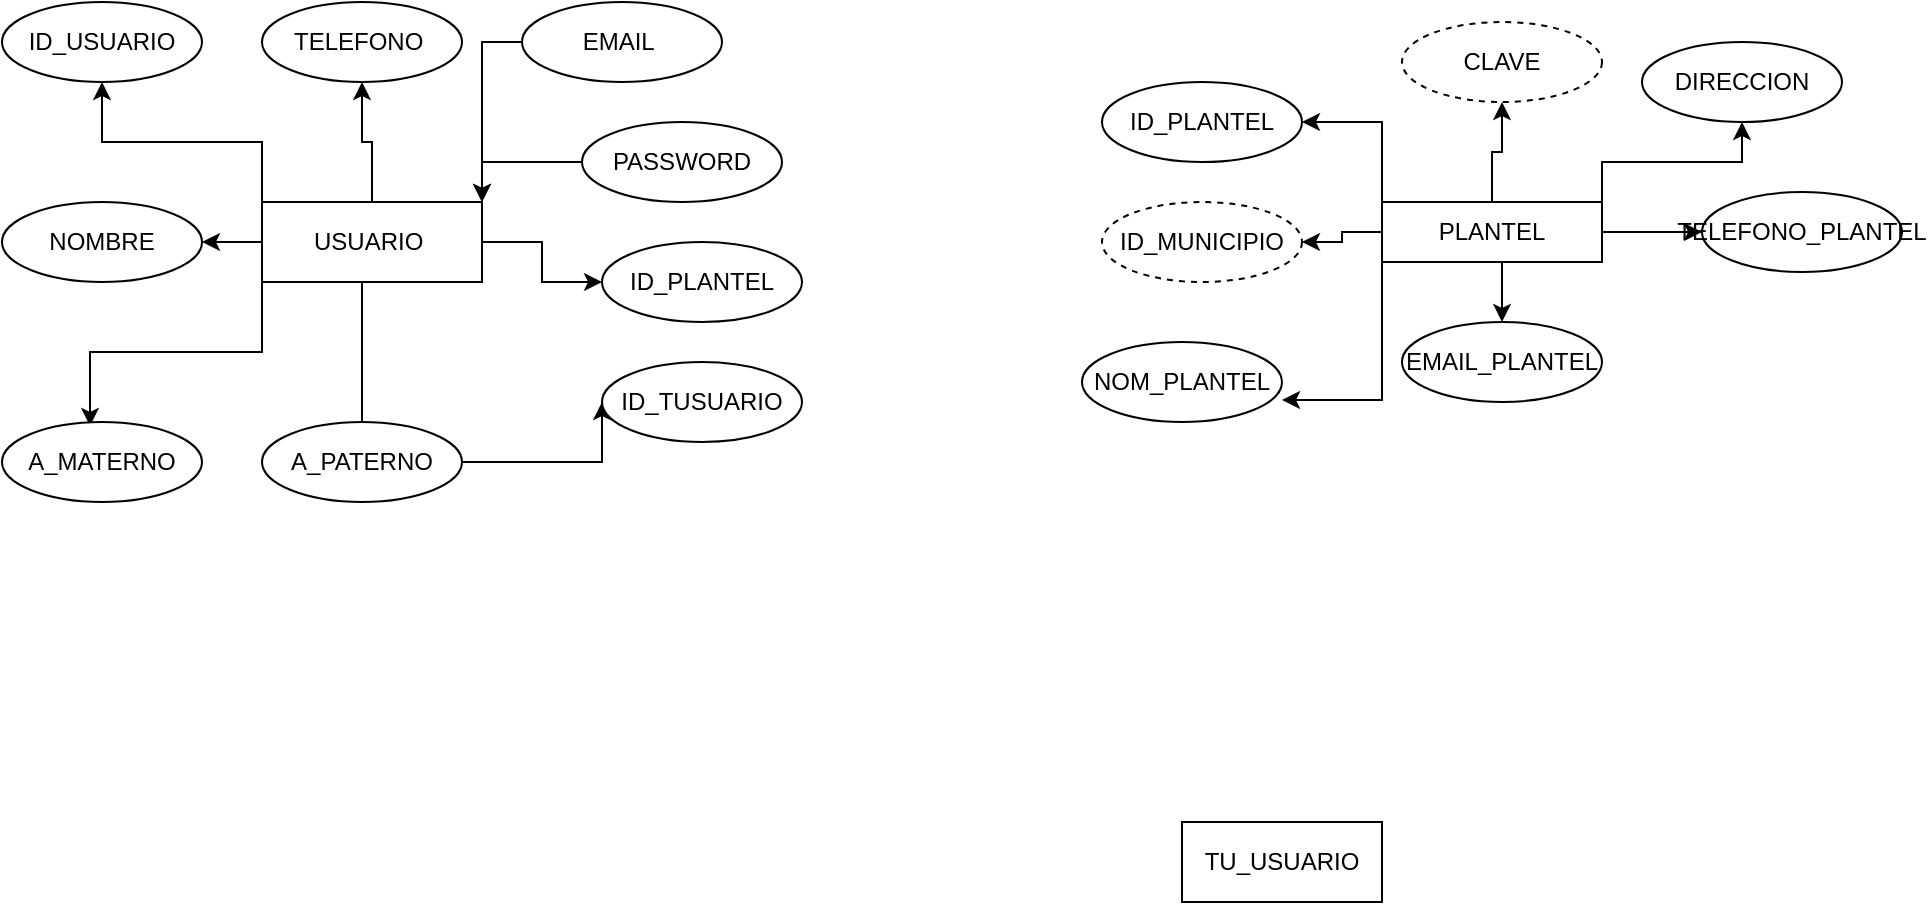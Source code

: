 <mxfile version="21.0.10" type="github">
  <diagram name="Página-1" id="hpnTDh2bMaopZNx7wuCb">
    <mxGraphModel dx="740" dy="699" grid="1" gridSize="10" guides="1" tooltips="1" connect="1" arrows="1" fold="1" page="1" pageScale="1" pageWidth="827" pageHeight="1169" math="0" shadow="0">
      <root>
        <mxCell id="0" />
        <mxCell id="1" parent="0" />
        <mxCell id="9I1INDpwfXQejEhpepl7-21" style="edgeStyle=orthogonalEdgeStyle;rounded=0;orthogonalLoop=1;jettySize=auto;html=1;exitX=0.5;exitY=1;exitDx=0;exitDy=0;entryX=0;entryY=0.5;entryDx=0;entryDy=0;" edge="1" parent="1" source="9I1INDpwfXQejEhpepl7-4" target="9I1INDpwfXQejEhpepl7-15">
          <mxGeometry relative="1" as="geometry">
            <mxPoint x="490" y="470" as="targetPoint" />
            <Array as="points">
              <mxPoint x="380" y="400" />
              <mxPoint x="380" y="490" />
              <mxPoint x="500" y="490" />
            </Array>
          </mxGeometry>
        </mxCell>
        <mxCell id="9I1INDpwfXQejEhpepl7-24" style="edgeStyle=orthogonalEdgeStyle;rounded=0;orthogonalLoop=1;jettySize=auto;html=1;exitX=0;exitY=1;exitDx=0;exitDy=0;entryX=0.44;entryY=0.05;entryDx=0;entryDy=0;entryPerimeter=0;" edge="1" parent="1" source="9I1INDpwfXQejEhpepl7-4" target="9I1INDpwfXQejEhpepl7-10">
          <mxGeometry relative="1" as="geometry" />
        </mxCell>
        <mxCell id="9I1INDpwfXQejEhpepl7-25" style="edgeStyle=orthogonalEdgeStyle;rounded=0;orthogonalLoop=1;jettySize=auto;html=1;entryX=1;entryY=0.5;entryDx=0;entryDy=0;" edge="1" parent="1" source="9I1INDpwfXQejEhpepl7-4" target="9I1INDpwfXQejEhpepl7-23">
          <mxGeometry relative="1" as="geometry" />
        </mxCell>
        <mxCell id="9I1INDpwfXQejEhpepl7-27" style="edgeStyle=orthogonalEdgeStyle;rounded=0;orthogonalLoop=1;jettySize=auto;html=1;exitX=0.5;exitY=0;exitDx=0;exitDy=0;entryX=0.5;entryY=1;entryDx=0;entryDy=0;" edge="1" parent="1" source="9I1INDpwfXQejEhpepl7-4" target="9I1INDpwfXQejEhpepl7-13">
          <mxGeometry relative="1" as="geometry" />
        </mxCell>
        <mxCell id="9I1INDpwfXQejEhpepl7-28" style="edgeStyle=orthogonalEdgeStyle;rounded=0;orthogonalLoop=1;jettySize=auto;html=1;exitX=0;exitY=0;exitDx=0;exitDy=0;entryX=0.5;entryY=1;entryDx=0;entryDy=0;" edge="1" parent="1" source="9I1INDpwfXQejEhpepl7-4" target="9I1INDpwfXQejEhpepl7-12">
          <mxGeometry relative="1" as="geometry" />
        </mxCell>
        <mxCell id="9I1INDpwfXQejEhpepl7-29" value="" style="edgeStyle=orthogonalEdgeStyle;rounded=0;orthogonalLoop=1;jettySize=auto;html=1;" edge="1" parent="1" source="9I1INDpwfXQejEhpepl7-4" target="9I1INDpwfXQejEhpepl7-11">
          <mxGeometry relative="1" as="geometry" />
        </mxCell>
        <mxCell id="9I1INDpwfXQejEhpepl7-4" value="USUARIO&amp;nbsp;" style="whiteSpace=wrap;html=1;align=center;" vertex="1" parent="1">
          <mxGeometry x="330" y="360" width="110" height="40" as="geometry" />
        </mxCell>
        <mxCell id="9I1INDpwfXQejEhpepl7-30" style="edgeStyle=orthogonalEdgeStyle;rounded=0;orthogonalLoop=1;jettySize=auto;html=1;exitX=0;exitY=0.5;exitDx=0;exitDy=0;entryX=1;entryY=0;entryDx=0;entryDy=0;" edge="1" parent="1" source="9I1INDpwfXQejEhpepl7-7" target="9I1INDpwfXQejEhpepl7-4">
          <mxGeometry relative="1" as="geometry" />
        </mxCell>
        <mxCell id="9I1INDpwfXQejEhpepl7-7" value="PASSWORD" style="ellipse;whiteSpace=wrap;html=1;align=center;" vertex="1" parent="1">
          <mxGeometry x="490" y="320" width="100" height="40" as="geometry" />
        </mxCell>
        <mxCell id="9I1INDpwfXQejEhpepl7-10" value="A_MATERNO" style="ellipse;whiteSpace=wrap;html=1;align=center;" vertex="1" parent="1">
          <mxGeometry x="200" y="470" width="100" height="40" as="geometry" />
        </mxCell>
        <mxCell id="9I1INDpwfXQejEhpepl7-11" value="ID_PLANTEL" style="ellipse;whiteSpace=wrap;html=1;align=center;" vertex="1" parent="1">
          <mxGeometry x="500" y="380" width="100" height="40" as="geometry" />
        </mxCell>
        <mxCell id="9I1INDpwfXQejEhpepl7-12" value="ID_USUARIO" style="ellipse;whiteSpace=wrap;html=1;align=center;" vertex="1" parent="1">
          <mxGeometry x="200" y="260" width="100" height="40" as="geometry" />
        </mxCell>
        <mxCell id="9I1INDpwfXQejEhpepl7-13" value="TELEFONO&amp;nbsp;" style="ellipse;whiteSpace=wrap;html=1;align=center;" vertex="1" parent="1">
          <mxGeometry x="330" y="260" width="100" height="40" as="geometry" />
        </mxCell>
        <mxCell id="9I1INDpwfXQejEhpepl7-14" value="A_PATERNO" style="ellipse;whiteSpace=wrap;html=1;align=center;" vertex="1" parent="1">
          <mxGeometry x="330" y="470" width="100" height="40" as="geometry" />
        </mxCell>
        <mxCell id="9I1INDpwfXQejEhpepl7-15" value="ID_TUSUARIO" style="ellipse;whiteSpace=wrap;html=1;align=center;" vertex="1" parent="1">
          <mxGeometry x="500" y="440" width="100" height="40" as="geometry" />
        </mxCell>
        <mxCell id="9I1INDpwfXQejEhpepl7-31" style="edgeStyle=orthogonalEdgeStyle;rounded=0;orthogonalLoop=1;jettySize=auto;html=1;exitX=0;exitY=0.5;exitDx=0;exitDy=0;entryX=1;entryY=0;entryDx=0;entryDy=0;" edge="1" parent="1" source="9I1INDpwfXQejEhpepl7-16" target="9I1INDpwfXQejEhpepl7-4">
          <mxGeometry relative="1" as="geometry" />
        </mxCell>
        <mxCell id="9I1INDpwfXQejEhpepl7-16" value="EMAIL&amp;nbsp;" style="ellipse;whiteSpace=wrap;html=1;align=center;" vertex="1" parent="1">
          <mxGeometry x="460" y="260" width="100" height="40" as="geometry" />
        </mxCell>
        <mxCell id="9I1INDpwfXQejEhpepl7-23" value="NOMBRE" style="ellipse;whiteSpace=wrap;html=1;align=center;" vertex="1" parent="1">
          <mxGeometry x="200" y="360" width="100" height="40" as="geometry" />
        </mxCell>
        <mxCell id="9I1INDpwfXQejEhpepl7-37" style="edgeStyle=orthogonalEdgeStyle;rounded=0;orthogonalLoop=1;jettySize=auto;html=1;exitX=0;exitY=0;exitDx=0;exitDy=0;entryX=1;entryY=0.5;entryDx=0;entryDy=0;" edge="1" parent="1" source="9I1INDpwfXQejEhpepl7-32" target="9I1INDpwfXQejEhpepl7-36">
          <mxGeometry relative="1" as="geometry" />
        </mxCell>
        <mxCell id="9I1INDpwfXQejEhpepl7-39" style="edgeStyle=orthogonalEdgeStyle;rounded=0;orthogonalLoop=1;jettySize=auto;html=1;exitX=0;exitY=0.5;exitDx=0;exitDy=0;entryX=1;entryY=0.5;entryDx=0;entryDy=0;" edge="1" parent="1" source="9I1INDpwfXQejEhpepl7-32" target="9I1INDpwfXQejEhpepl7-38">
          <mxGeometry relative="1" as="geometry" />
        </mxCell>
        <mxCell id="9I1INDpwfXQejEhpepl7-44" style="edgeStyle=orthogonalEdgeStyle;rounded=0;orthogonalLoop=1;jettySize=auto;html=1;exitX=0;exitY=1;exitDx=0;exitDy=0;entryX=1;entryY=0.725;entryDx=0;entryDy=0;entryPerimeter=0;" edge="1" parent="1" source="9I1INDpwfXQejEhpepl7-32" target="9I1INDpwfXQejEhpepl7-35">
          <mxGeometry relative="1" as="geometry" />
        </mxCell>
        <mxCell id="9I1INDpwfXQejEhpepl7-45" style="edgeStyle=orthogonalEdgeStyle;rounded=0;orthogonalLoop=1;jettySize=auto;html=1;exitX=0.5;exitY=1;exitDx=0;exitDy=0;entryX=0.5;entryY=0;entryDx=0;entryDy=0;" edge="1" parent="1" source="9I1INDpwfXQejEhpepl7-32" target="9I1INDpwfXQejEhpepl7-34">
          <mxGeometry relative="1" as="geometry" />
        </mxCell>
        <mxCell id="9I1INDpwfXQejEhpepl7-47" style="edgeStyle=orthogonalEdgeStyle;rounded=0;orthogonalLoop=1;jettySize=auto;html=1;exitX=1;exitY=0.5;exitDx=0;exitDy=0;" edge="1" parent="1" source="9I1INDpwfXQejEhpepl7-32" target="9I1INDpwfXQejEhpepl7-46">
          <mxGeometry relative="1" as="geometry" />
        </mxCell>
        <mxCell id="9I1INDpwfXQejEhpepl7-49" style="edgeStyle=orthogonalEdgeStyle;rounded=0;orthogonalLoop=1;jettySize=auto;html=1;exitX=1;exitY=0.25;exitDx=0;exitDy=0;" edge="1" parent="1" source="9I1INDpwfXQejEhpepl7-32" target="9I1INDpwfXQejEhpepl7-48">
          <mxGeometry relative="1" as="geometry">
            <Array as="points">
              <mxPoint x="1000" y="340" />
              <mxPoint x="1070" y="340" />
            </Array>
          </mxGeometry>
        </mxCell>
        <mxCell id="9I1INDpwfXQejEhpepl7-51" style="edgeStyle=orthogonalEdgeStyle;rounded=0;orthogonalLoop=1;jettySize=auto;html=1;exitX=0.5;exitY=0;exitDx=0;exitDy=0;entryX=0.5;entryY=1;entryDx=0;entryDy=0;" edge="1" parent="1" source="9I1INDpwfXQejEhpepl7-32" target="9I1INDpwfXQejEhpepl7-50">
          <mxGeometry relative="1" as="geometry" />
        </mxCell>
        <mxCell id="9I1INDpwfXQejEhpepl7-32" value="PLANTEL" style="whiteSpace=wrap;html=1;align=center;" vertex="1" parent="1">
          <mxGeometry x="890" y="360" width="110" height="30" as="geometry" />
        </mxCell>
        <mxCell id="9I1INDpwfXQejEhpepl7-34" value="EMAIL_PLANTEL" style="ellipse;whiteSpace=wrap;html=1;align=center;" vertex="1" parent="1">
          <mxGeometry x="900" y="420" width="100" height="40" as="geometry" />
        </mxCell>
        <mxCell id="9I1INDpwfXQejEhpepl7-35" value="NOM_PLANTEL" style="ellipse;whiteSpace=wrap;html=1;align=center;" vertex="1" parent="1">
          <mxGeometry x="740" y="430" width="100" height="40" as="geometry" />
        </mxCell>
        <mxCell id="9I1INDpwfXQejEhpepl7-36" value="ID_PLANTEL" style="ellipse;whiteSpace=wrap;html=1;align=center;" vertex="1" parent="1">
          <mxGeometry x="750" y="300" width="100" height="40" as="geometry" />
        </mxCell>
        <mxCell id="9I1INDpwfXQejEhpepl7-38" value="ID_MUNICIPIO" style="ellipse;whiteSpace=wrap;html=1;align=center;dashed=1;" vertex="1" parent="1">
          <mxGeometry x="750" y="360" width="100" height="40" as="geometry" />
        </mxCell>
        <mxCell id="9I1INDpwfXQejEhpepl7-46" value="TELEFONO_PLANTEL" style="ellipse;whiteSpace=wrap;html=1;align=center;" vertex="1" parent="1">
          <mxGeometry x="1050" y="355" width="100" height="40" as="geometry" />
        </mxCell>
        <mxCell id="9I1INDpwfXQejEhpepl7-48" value="DIRECCION" style="ellipse;whiteSpace=wrap;html=1;align=center;" vertex="1" parent="1">
          <mxGeometry x="1020" y="280" width="100" height="40" as="geometry" />
        </mxCell>
        <mxCell id="9I1INDpwfXQejEhpepl7-50" value="CLAVE" style="ellipse;whiteSpace=wrap;html=1;align=center;dashed=1;" vertex="1" parent="1">
          <mxGeometry x="900" y="270" width="100" height="40" as="geometry" />
        </mxCell>
        <mxCell id="9I1INDpwfXQejEhpepl7-52" value="TU_USUARIO" style="whiteSpace=wrap;html=1;align=center;" vertex="1" parent="1">
          <mxGeometry x="790" y="670" width="100" height="40" as="geometry" />
        </mxCell>
      </root>
    </mxGraphModel>
  </diagram>
</mxfile>
